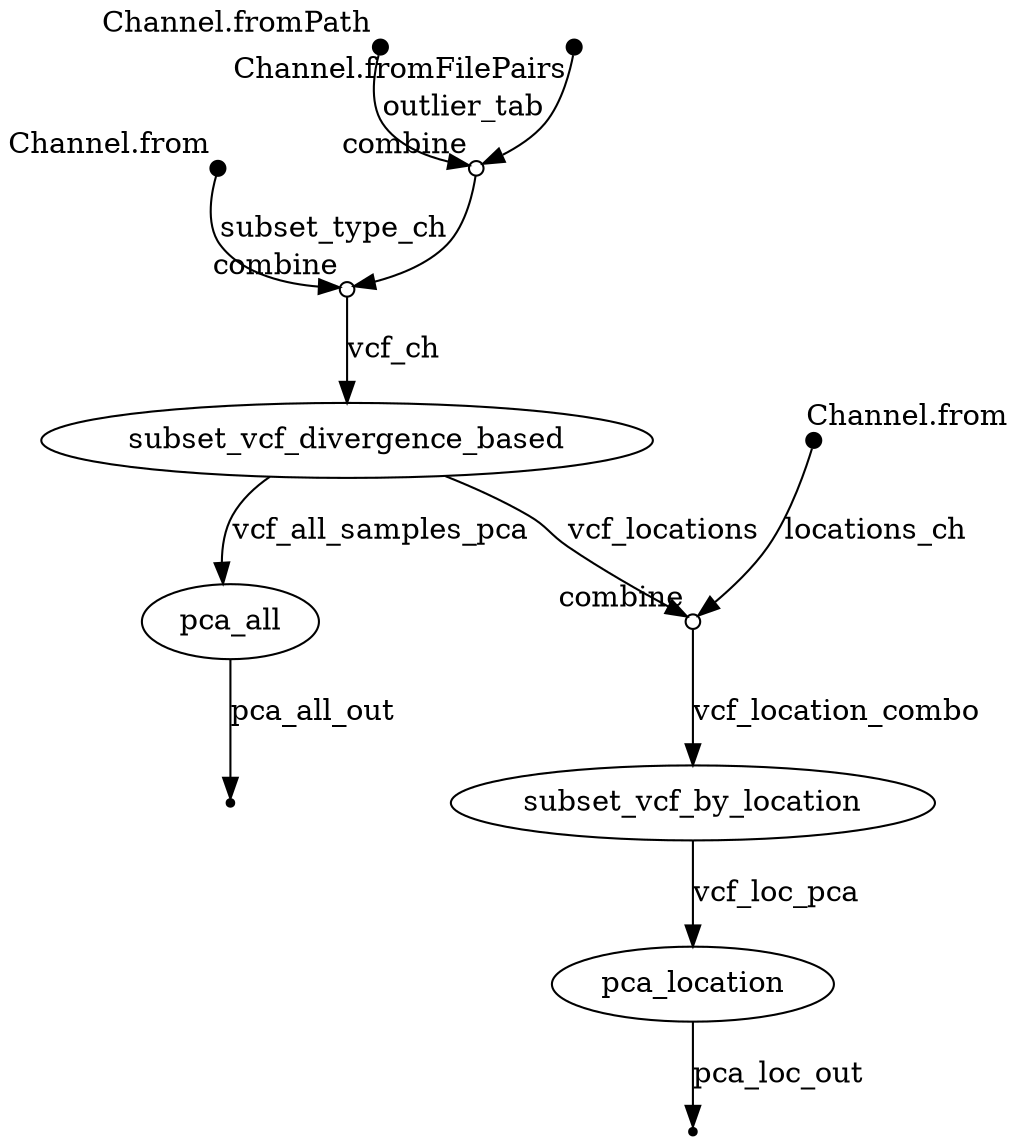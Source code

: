 digraph "analysis_pca" {
p0 [shape=point,label="",fixedsize=true,width=0.1,xlabel="Channel.from"];
p4 [shape=circle,label="",fixedsize=true,width=0.1,xlabel="combine"];
p0 -> p4 [label="subset_type_ch"];

p1 [shape=point,label="",fixedsize=true,width=0.1,xlabel="Channel.fromPath"];
p3 [shape=circle,label="",fixedsize=true,width=0.1,xlabel="combine"];
p1 -> p3 [label="outlier_tab"];

p2 [shape=point,label="",fixedsize=true,width=0.1,xlabel="Channel.fromFilePairs"];
p3 [shape=circle,label="",fixedsize=true,width=0.1,xlabel="combine"];
p2 -> p3;

p3 [shape=circle,label="",fixedsize=true,width=0.1,xlabel="combine"];
p4 [shape=circle,label="",fixedsize=true,width=0.1,xlabel="combine"];
p3 -> p4;

p4 [shape=circle,label="",fixedsize=true,width=0.1,xlabel="combine"];
p5 [label="subset_vcf_divergence_based"];
p4 -> p5 [label="vcf_ch"];

p5 [label="subset_vcf_divergence_based"];
p19 [shape=circle,label="",fixedsize=true,width=0.1,xlabel="combine"];
p5 -> p19 [label="vcf_locations"];

p5 [label="subset_vcf_divergence_based"];
p23 [label="pca_all"];
p5 -> p23 [label="vcf_all_samples_pca"];

p6 [shape=point,label="",fixedsize=true,width=0.1,xlabel="Channel.from"];
p19 [shape=circle,label="",fixedsize=true,width=0.1,xlabel="combine"];
p6 -> p19 [label="locations_ch"];


p19 [shape=circle,label="",fixedsize=true,width=0.1,xlabel="combine"];
p20 [label="subset_vcf_by_location"];
p19 -> p20 [label="vcf_location_combo"];

p20 [label="subset_vcf_by_location"];
p21 [label="pca_location"];
p20 -> p21 [label="vcf_loc_pca"];

p21 [label="pca_location"];
p22 [shape=point];
p21 -> p22 [label="pca_loc_out"];

p23 [label="pca_all"];
p26 [shape=point];
p23 -> p26 [label="pca_all_out"];

}
